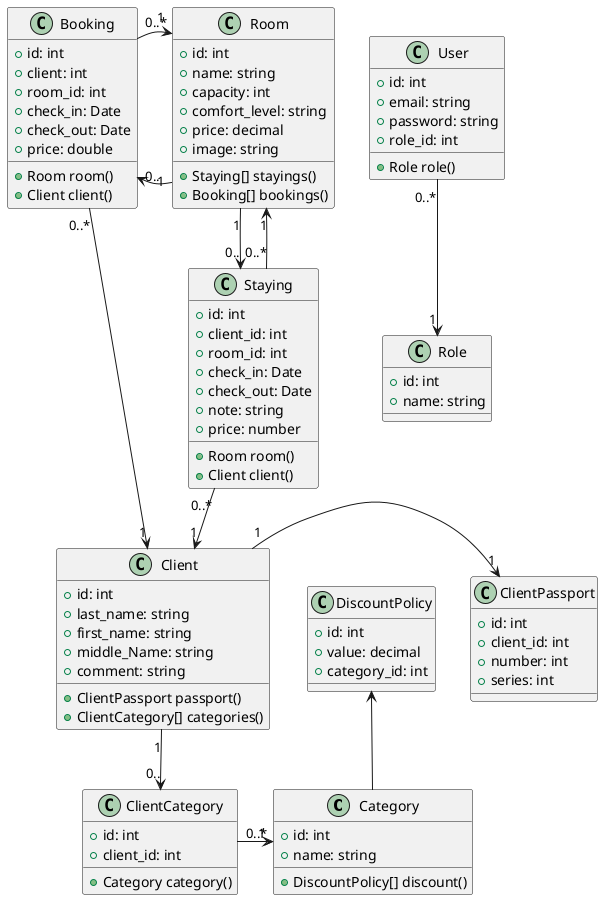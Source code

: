@startuml ClassAfter

class Category {
    + id: int
    + name: string
    + DiscountPolicy[] discount()
}

Category -up-> DiscountPolicy

class ClientCategory {
    + id: int
    + client_id: int
    + Category category()
}

ClientCategory "0..*" -right-> "1" Category

class Client {
    + id: int
    + last_name: string
    + first_name: string
    + middle_Name: string
    + comment: string
    + ClientPassport passport()
    + ClientCategory[] categories()
}

Client "1" -right-> "1" ClientPassport
Client "1" --> "0.." ClientCategory

class ClientPassport {
    + id: int
    + client_id: int
    + number: int
    + series: int
}

class DiscountPolicy {
    + id: int
    + value: decimal
    + category_id: int
}

class Role {
    + id: int
    + name: string
}

class Room {
    + id: int
    + name: string
    + capacity: int
    + comfort_level: string
    + price: decimal
    + image: string
    + Staying[] stayings()
    + Booking[] bookings()
}

Room "1" --> "0.." Staying
Room "1" --> "0.." Booking

class Staying {
    + id: int
    + client_id: int
    + room_id: int
    + check_in: Date
    + check_out: Date
    + note: string
    + price: number
    + Room room()
    + Client client()
}

Staying "0..*" --> "1" Room
Staying "0..*" --> "1" Client

class Booking {
    + id: int
    + client: int
    + room_id: int
    + check_in: Date
    + check_out: Date
    + price: double
    + Room room()
    + Client client()
}

Booking "0..*" -right-> "1" Room
Booking "0..*" --> "1" Client

class User {
    + id: int
    + email: string
    + password: string
    + role_id: int
    + Role role()
}

User "0..*" --> "1" Role

@enduml